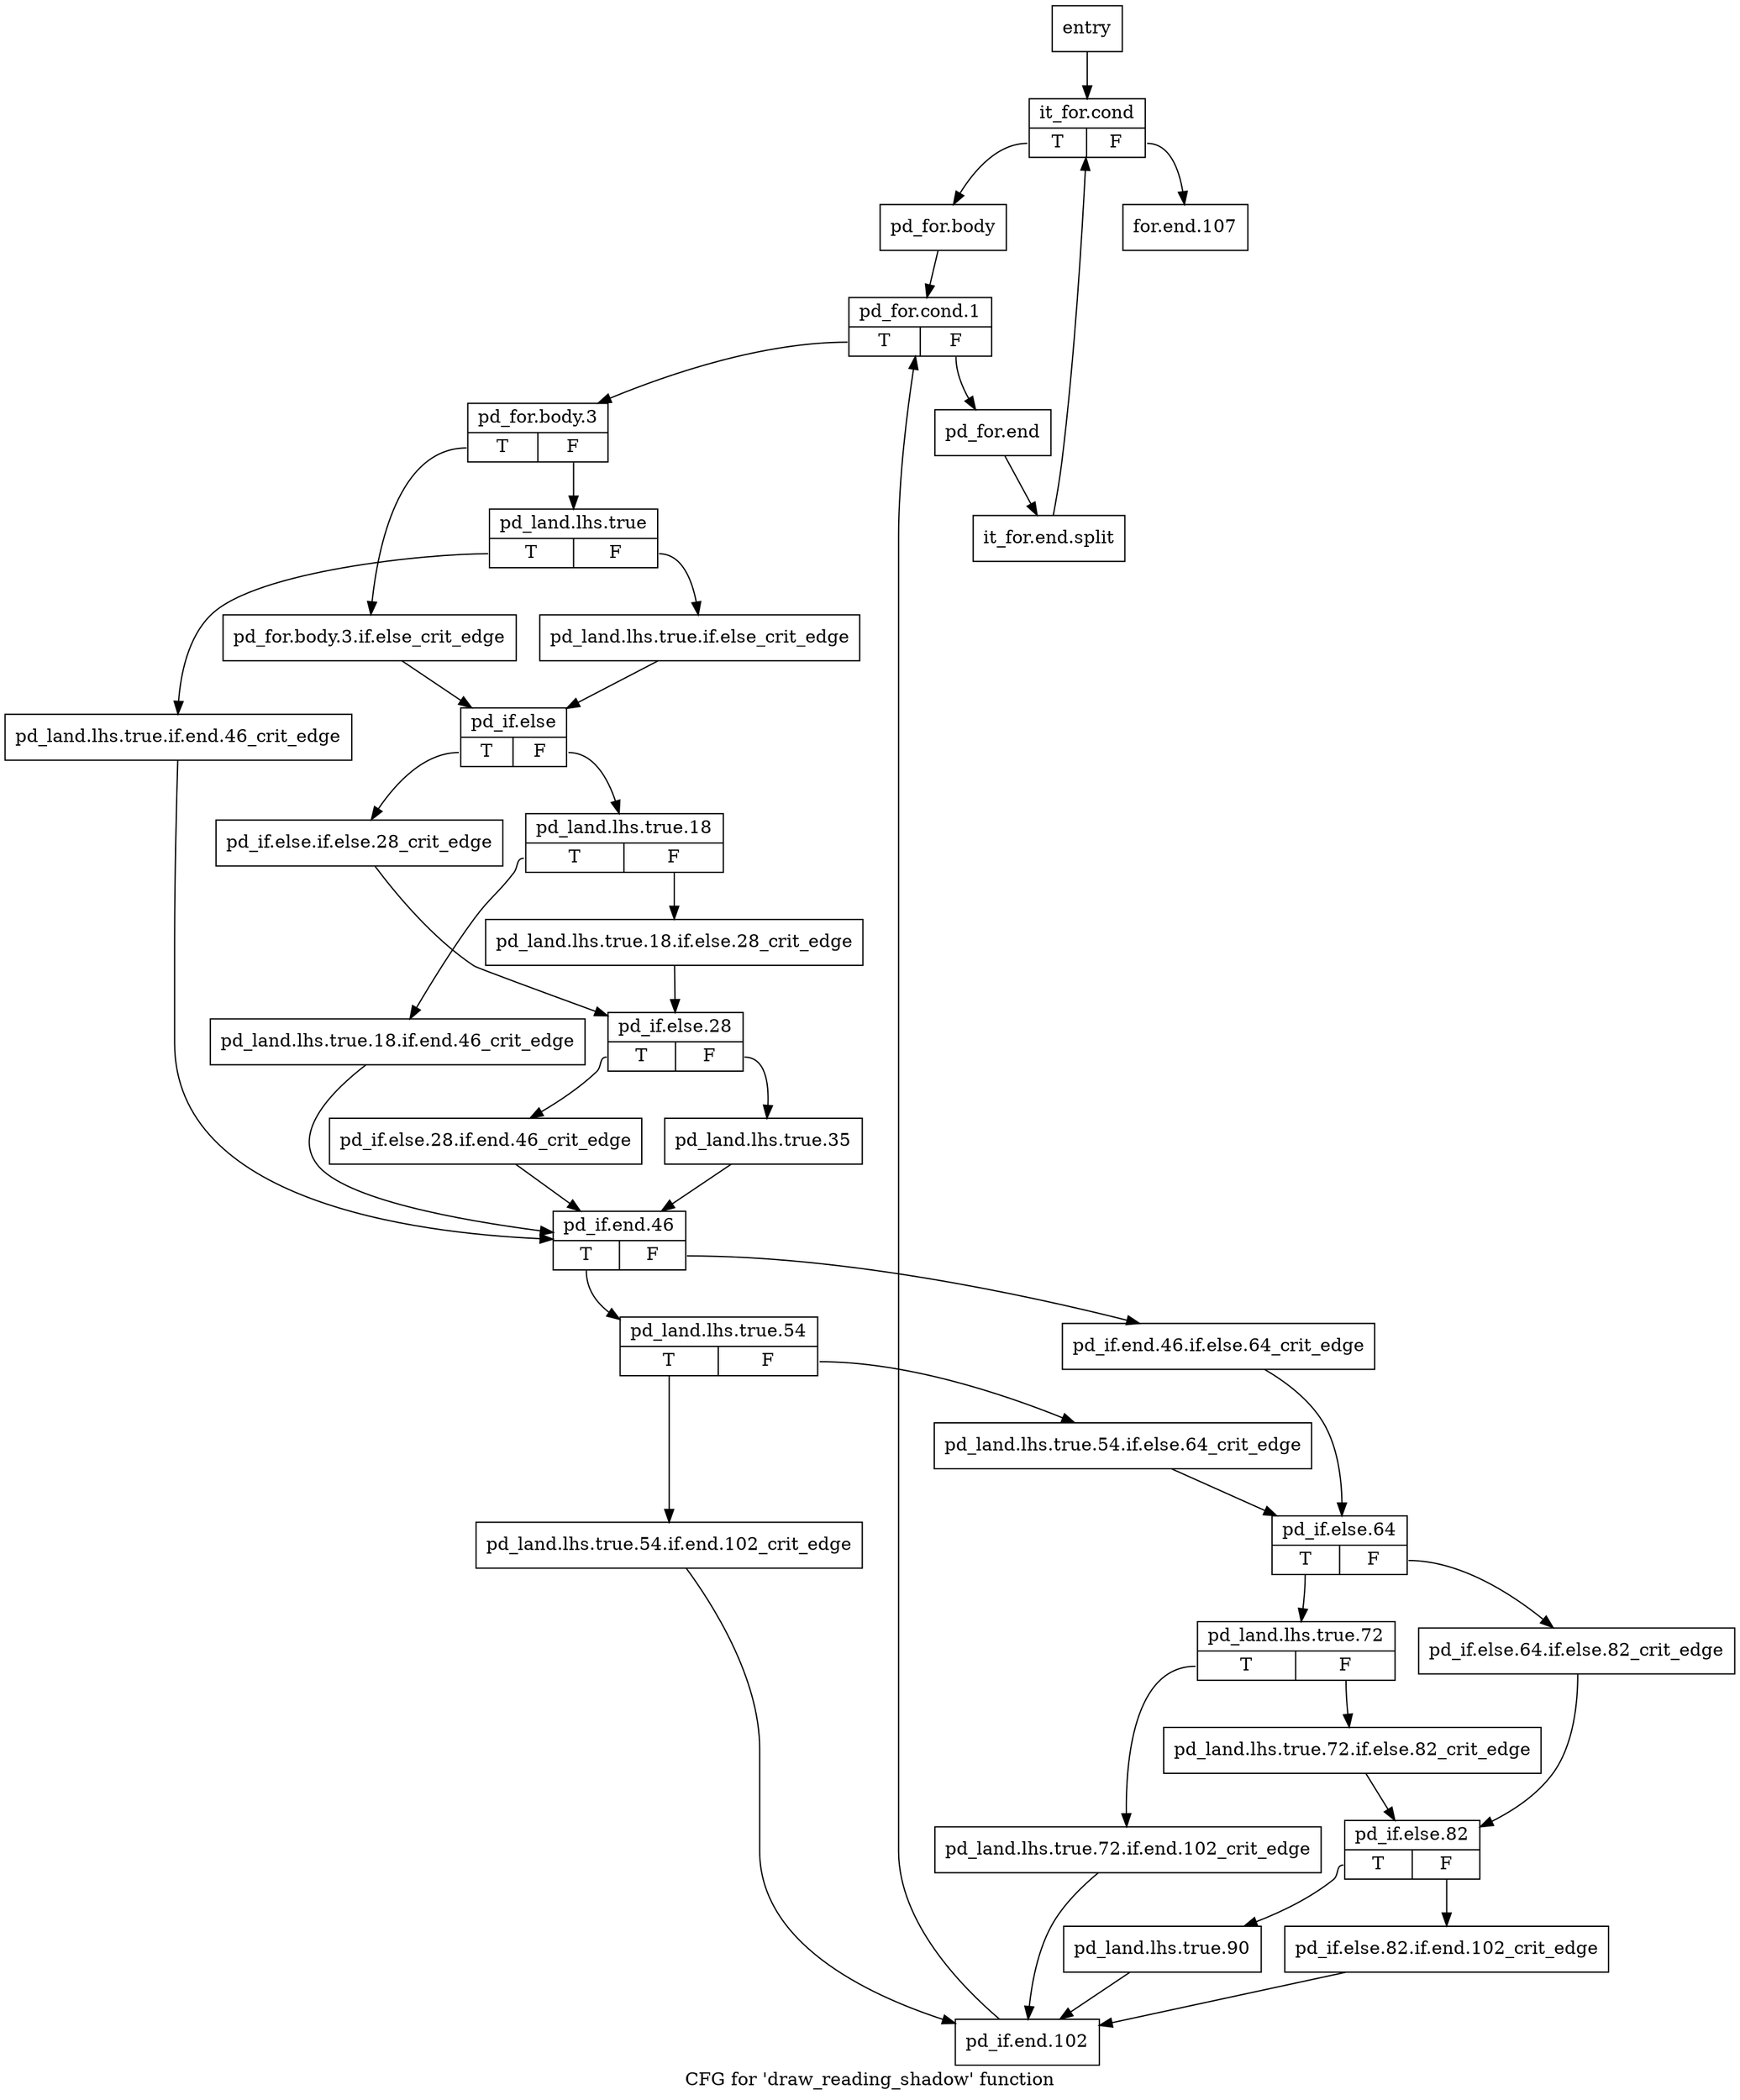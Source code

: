 digraph "CFG for 'draw_reading_shadow' function" {
	label="CFG for 'draw_reading_shadow' function";

	Node0x3389ee0 [shape=record,label="{entry}"];
	Node0x3389ee0 -> Node0x3389f30;
	Node0x3389f30 [shape=record,label="{it_for.cond|{<s0>T|<s1>F}}"];
	Node0x3389f30:s0 -> Node0x3389f80;
	Node0x3389f30:s1 -> Node0x338a8e0;
	Node0x3389f80 [shape=record,label="{pd_for.body}"];
	Node0x3389f80 -> Node0x3389fd0;
	Node0x3389fd0 [shape=record,label="{pd_for.cond.1|{<s0>T|<s1>F}}"];
	Node0x3389fd0:s0 -> Node0x338a020;
	Node0x3389fd0:s1 -> Node0x338a890;
	Node0x338a020 [shape=record,label="{pd_for.body.3|{<s0>T|<s1>F}}"];
	Node0x338a020:s0 -> Node0x338a070;
	Node0x338a020:s1 -> Node0x338a0c0;
	Node0x338a070 [shape=record,label="{pd_for.body.3.if.else_crit_edge}"];
	Node0x338a070 -> Node0x338a1b0;
	Node0x338a0c0 [shape=record,label="{pd_land.lhs.true|{<s0>T|<s1>F}}"];
	Node0x338a0c0:s0 -> Node0x338a160;
	Node0x338a0c0:s1 -> Node0x338a110;
	Node0x338a110 [shape=record,label="{pd_land.lhs.true.if.else_crit_edge}"];
	Node0x338a110 -> Node0x338a1b0;
	Node0x338a160 [shape=record,label="{pd_land.lhs.true.if.end.46_crit_edge}"];
	Node0x338a160 -> Node0x338a430;
	Node0x338a1b0 [shape=record,label="{pd_if.else|{<s0>T|<s1>F}}"];
	Node0x338a1b0:s0 -> Node0x338a200;
	Node0x338a1b0:s1 -> Node0x338a250;
	Node0x338a200 [shape=record,label="{pd_if.else.if.else.28_crit_edge}"];
	Node0x338a200 -> Node0x338a340;
	Node0x338a250 [shape=record,label="{pd_land.lhs.true.18|{<s0>T|<s1>F}}"];
	Node0x338a250:s0 -> Node0x338a2f0;
	Node0x338a250:s1 -> Node0x338a2a0;
	Node0x338a2a0 [shape=record,label="{pd_land.lhs.true.18.if.else.28_crit_edge}"];
	Node0x338a2a0 -> Node0x338a340;
	Node0x338a2f0 [shape=record,label="{pd_land.lhs.true.18.if.end.46_crit_edge}"];
	Node0x338a2f0 -> Node0x338a430;
	Node0x338a340 [shape=record,label="{pd_if.else.28|{<s0>T|<s1>F}}"];
	Node0x338a340:s0 -> Node0x338a390;
	Node0x338a340:s1 -> Node0x338a3e0;
	Node0x338a390 [shape=record,label="{pd_if.else.28.if.end.46_crit_edge}"];
	Node0x338a390 -> Node0x338a430;
	Node0x338a3e0 [shape=record,label="{pd_land.lhs.true.35}"];
	Node0x338a3e0 -> Node0x338a430;
	Node0x338a430 [shape=record,label="{pd_if.end.46|{<s0>T|<s1>F}}"];
	Node0x338a430:s0 -> Node0x338a4d0;
	Node0x338a430:s1 -> Node0x338a480;
	Node0x338a480 [shape=record,label="{pd_if.end.46.if.else.64_crit_edge}"];
	Node0x338a480 -> Node0x338a5c0;
	Node0x338a4d0 [shape=record,label="{pd_land.lhs.true.54|{<s0>T|<s1>F}}"];
	Node0x338a4d0:s0 -> Node0x338a570;
	Node0x338a4d0:s1 -> Node0x338a520;
	Node0x338a520 [shape=record,label="{pd_land.lhs.true.54.if.else.64_crit_edge}"];
	Node0x338a520 -> Node0x338a5c0;
	Node0x338a570 [shape=record,label="{pd_land.lhs.true.54.if.end.102_crit_edge}"];
	Node0x338a570 -> Node0x338a840;
	Node0x338a5c0 [shape=record,label="{pd_if.else.64|{<s0>T|<s1>F}}"];
	Node0x338a5c0:s0 -> Node0x338a660;
	Node0x338a5c0:s1 -> Node0x338a610;
	Node0x338a610 [shape=record,label="{pd_if.else.64.if.else.82_crit_edge}"];
	Node0x338a610 -> Node0x338a750;
	Node0x338a660 [shape=record,label="{pd_land.lhs.true.72|{<s0>T|<s1>F}}"];
	Node0x338a660:s0 -> Node0x338a700;
	Node0x338a660:s1 -> Node0x338a6b0;
	Node0x338a6b0 [shape=record,label="{pd_land.lhs.true.72.if.else.82_crit_edge}"];
	Node0x338a6b0 -> Node0x338a750;
	Node0x338a700 [shape=record,label="{pd_land.lhs.true.72.if.end.102_crit_edge}"];
	Node0x338a700 -> Node0x338a840;
	Node0x338a750 [shape=record,label="{pd_if.else.82|{<s0>T|<s1>F}}"];
	Node0x338a750:s0 -> Node0x338a7f0;
	Node0x338a750:s1 -> Node0x338a7a0;
	Node0x338a7a0 [shape=record,label="{pd_if.else.82.if.end.102_crit_edge}"];
	Node0x338a7a0 -> Node0x338a840;
	Node0x338a7f0 [shape=record,label="{pd_land.lhs.true.90}"];
	Node0x338a7f0 -> Node0x338a840;
	Node0x338a840 [shape=record,label="{pd_if.end.102}"];
	Node0x338a840 -> Node0x3389fd0;
	Node0x338a890 [shape=record,label="{pd_for.end}"];
	Node0x338a890 -> Node0x4b446c0;
	Node0x4b446c0 [shape=record,label="{it_for.end.split}"];
	Node0x4b446c0 -> Node0x3389f30;
	Node0x338a8e0 [shape=record,label="{for.end.107}"];
}
